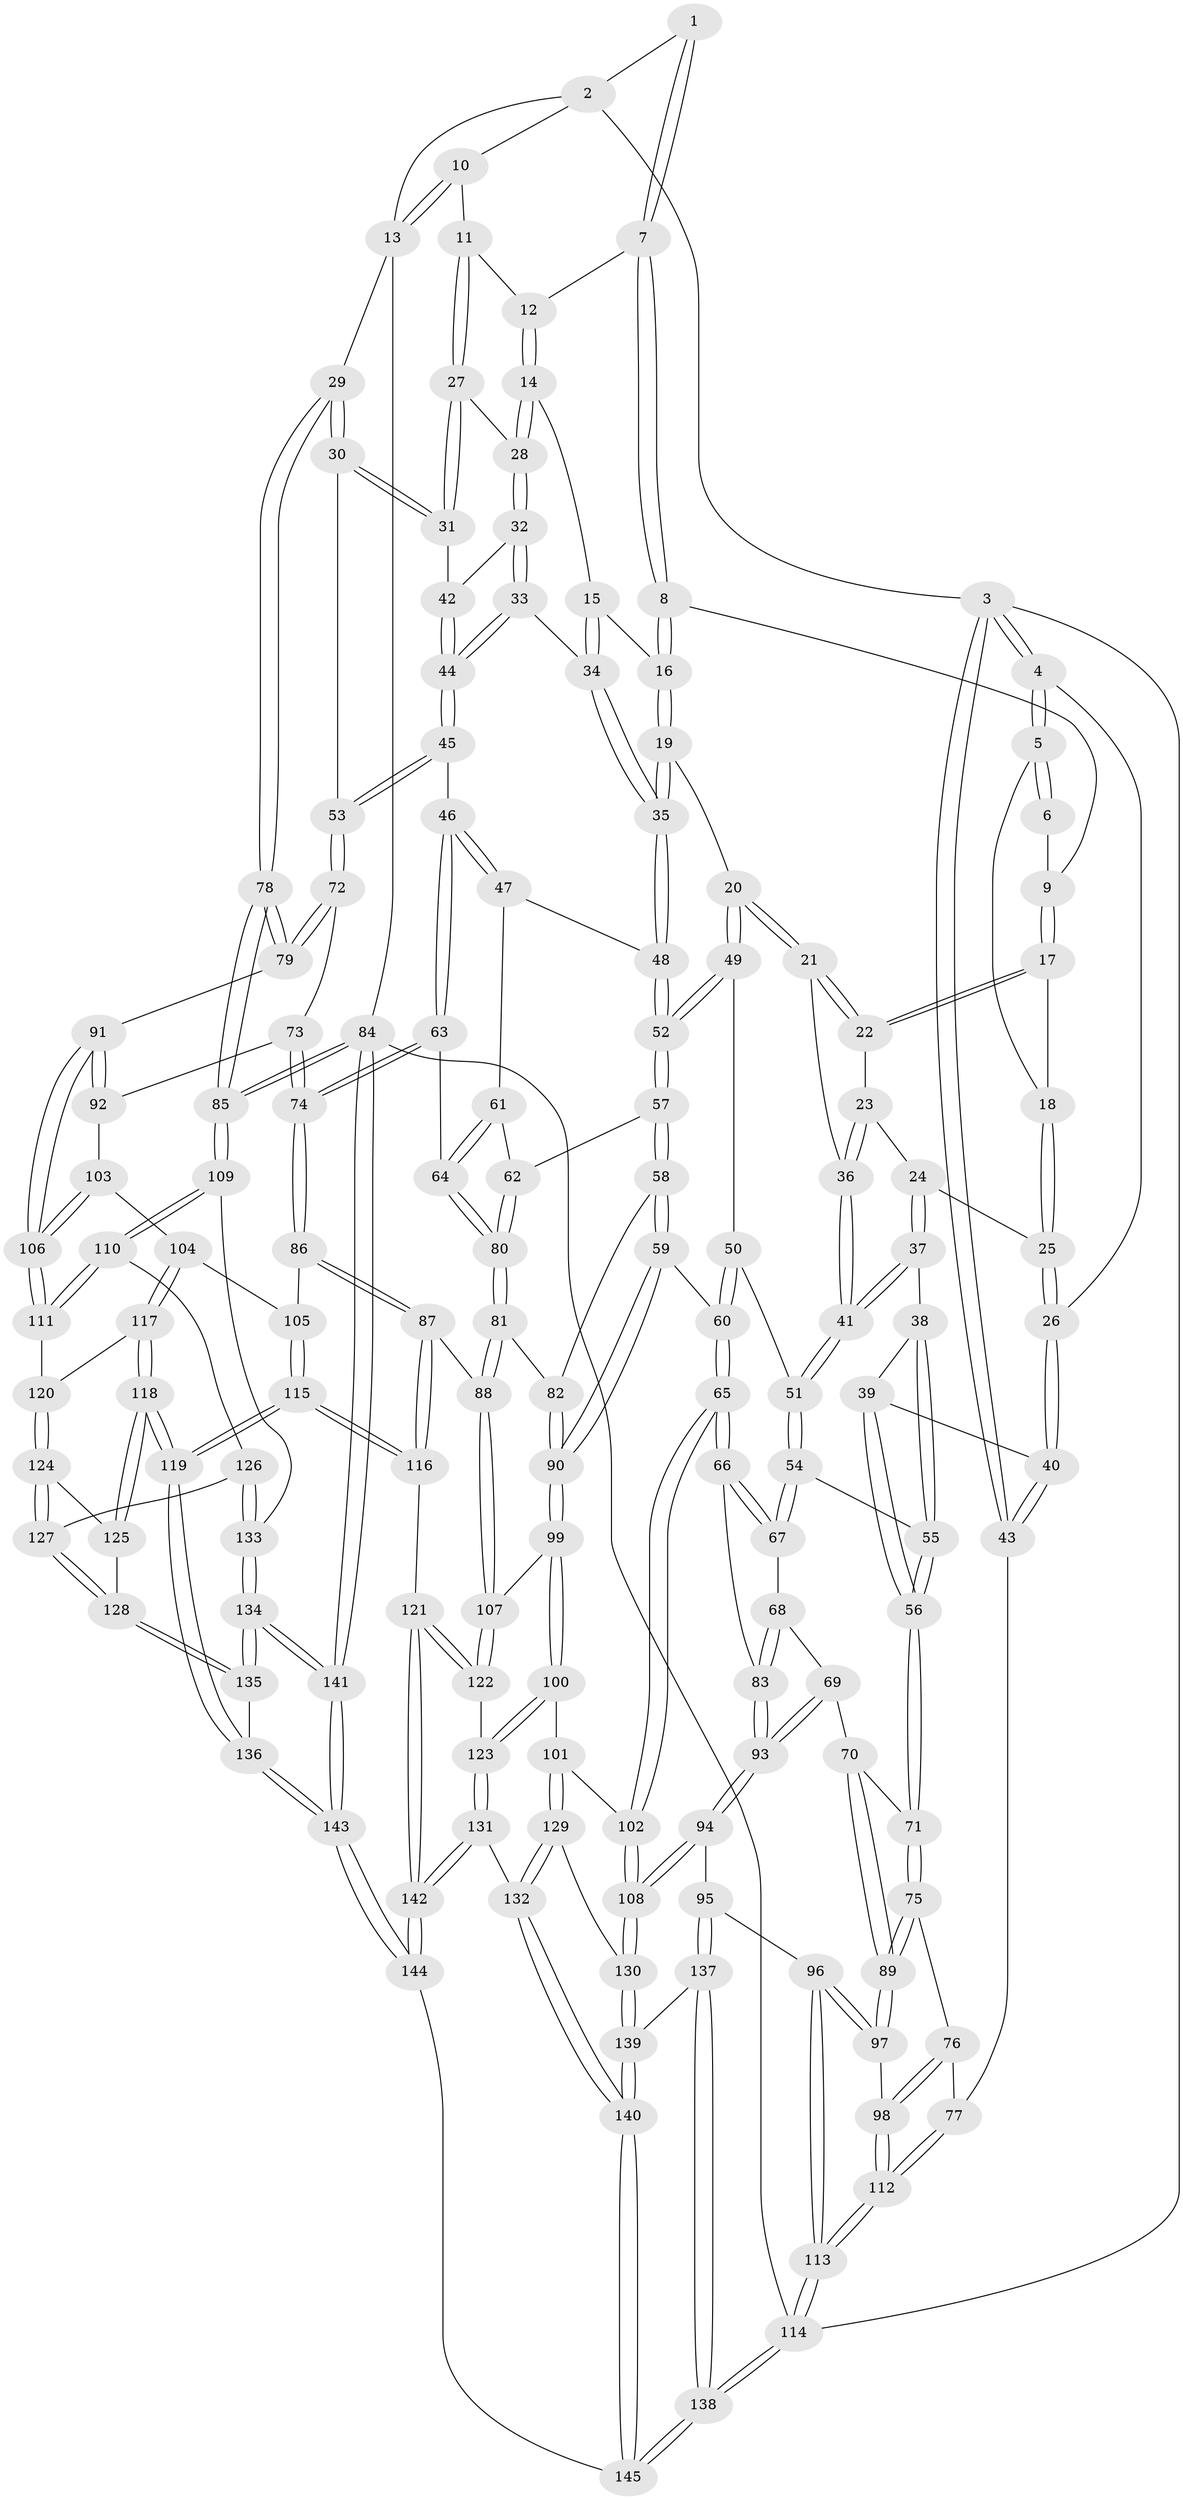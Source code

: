 // coarse degree distribution, {5: 0.22413793103448276, 7: 0.10344827586206896, 3: 0.22413793103448276, 4: 0.3103448275862069, 6: 0.06896551724137931, 2: 0.05172413793103448, 8: 0.017241379310344827}
// Generated by graph-tools (version 1.1) at 2025/21/03/04/25 18:21:42]
// undirected, 145 vertices, 359 edges
graph export_dot {
graph [start="1"]
  node [color=gray90,style=filled];
  1 [pos="+0.6435537298194124+0"];
  2 [pos="+1+0"];
  3 [pos="+0+0"];
  4 [pos="+0+0"];
  5 [pos="+0+0"];
  6 [pos="+0.3504401212214851+0"];
  7 [pos="+0.645097359091387+0"];
  8 [pos="+0.5228288439264727+0.12760789259695393"];
  9 [pos="+0.3752942046610985+0.12932896837395996"];
  10 [pos="+0.9048462763133378+0.07279583716992122"];
  11 [pos="+0.8673936795684215+0.13945979953272414"];
  12 [pos="+0.7569203604938793+0.06615102210308908"];
  13 [pos="+1+0"];
  14 [pos="+0.6579668221255913+0.20470099812539921"];
  15 [pos="+0.6512229231259177+0.20620991353866205"];
  16 [pos="+0.5477159137027574+0.17179685359345756"];
  17 [pos="+0.3715870904788132+0.13214227998075362"];
  18 [pos="+0.12647460540037792+0.048576086060900456"];
  19 [pos="+0.5375518340163632+0.21325349712867503"];
  20 [pos="+0.39523933706957654+0.3346893386771825"];
  21 [pos="+0.38928497776650295+0.33261956640080415"];
  22 [pos="+0.36372903968333153+0.15357154315982405"];
  23 [pos="+0.2145607451439276+0.25059748749974575"];
  24 [pos="+0.20829271092129945+0.25123750158319663"];
  25 [pos="+0.15295549049279725+0.21840292058663385"];
  26 [pos="+0.08255910971301217+0.2716792701807976"];
  27 [pos="+0.8818009541553818+0.17645565286044704"];
  28 [pos="+0.7834416825815013+0.2608656128728521"];
  29 [pos="+1+0.3124282008459599"];
  30 [pos="+1+0.29891518053008964"];
  31 [pos="+1+0.2736168099684955"];
  32 [pos="+0.7687128371659785+0.32388982520361964"];
  33 [pos="+0.7629000394361237+0.335395029508431"];
  34 [pos="+0.6457460808797529+0.3379940688802532"];
  35 [pos="+0.5720511685391854+0.39469583902022337"];
  36 [pos="+0.3608719566021133+0.3436548615315151"];
  37 [pos="+0.20106478638356015+0.40401722724595235"];
  38 [pos="+0.18946590318012274+0.40839256629712245"];
  39 [pos="+0.15093919159877656+0.42022367919295095"];
  40 [pos="+0+0.40016939910126265"];
  41 [pos="+0.28070692043054646+0.4261715608788201"];
  42 [pos="+0.8826238263203404+0.3450943515847711"];
  43 [pos="+0+0.43088876899009404"];
  44 [pos="+0.7944314010362504+0.4822185855380153"];
  45 [pos="+0.7945071709651881+0.4834370186407876"];
  46 [pos="+0.7921100375062895+0.48430779734606616"];
  47 [pos="+0.6953596523884306+0.4800235138830259"];
  48 [pos="+0.5635376661757335+0.4120036832728657"];
  49 [pos="+0.5065874532214966+0.4268898490310134"];
  50 [pos="+0.39437418244213407+0.5011446547105236"];
  51 [pos="+0.300720709813663+0.4853539310561403"];
  52 [pos="+0.5270581244490539+0.4317334649763425"];
  53 [pos="+0.8220101529789962+0.4959927501180531"];
  54 [pos="+0.29808660460369535+0.49272183100751926"];
  55 [pos="+0.21649007441068918+0.5391736402634877"];
  56 [pos="+0.1778557142857693+0.5692498080052424"];
  57 [pos="+0.533748974672735+0.5545738322182723"];
  58 [pos="+0.5281263701895806+0.5624469107277498"];
  59 [pos="+0.4176598617587406+0.6226602534879018"];
  60 [pos="+0.41105467099630316+0.6238925434497854"];
  61 [pos="+0.6763686080040364+0.5122048946006841"];
  62 [pos="+0.5666943130885427+0.568594389444454"];
  63 [pos="+0.7215092166769629+0.608252351374602"];
  64 [pos="+0.6383052105864327+0.6088393879531919"];
  65 [pos="+0.38343144999199114+0.6454035952277196"];
  66 [pos="+0.37417781285810725+0.6422116550807142"];
  67 [pos="+0.3081281364385436+0.5868180585904677"];
  68 [pos="+0.2426336876434052+0.6116465144152614"];
  69 [pos="+0.21343248200392312+0.6199005968799881"];
  70 [pos="+0.19266561747132718+0.6091213615911313"];
  71 [pos="+0.17351361161985523+0.5799975427984755"];
  72 [pos="+0.8795353020178952+0.573958621855202"];
  73 [pos="+0.8238522704509615+0.6321298321045554"];
  74 [pos="+0.7467572040281903+0.6739053173888926"];
  75 [pos="+0.02354989708564555+0.5752419210537453"];
  76 [pos="+0.0030777589123261793+0.5673379753532201"];
  77 [pos="+0+0.46245348405668046"];
  78 [pos="+1+0.6483516783181691"];
  79 [pos="+0.967549625342698+0.6241862793480994"];
  80 [pos="+0.6370124002985904+0.6095123503614486"];
  81 [pos="+0.6292164054699586+0.6721086847541791"];
  82 [pos="+0.5398202693568028+0.646066376471038"];
  83 [pos="+0.3025803190370466+0.6709511656355932"];
  84 [pos="+1+1"];
  85 [pos="+1+0.7630096619659587"];
  86 [pos="+0.7423993465336696+0.6916115611363601"];
  87 [pos="+0.6736388456641326+0.7150899235719165"];
  88 [pos="+0.6327965210165546+0.6904147854047968"];
  89 [pos="+0.12615741707857459+0.7102061083881639"];
  90 [pos="+0.5207220344380757+0.6950443870801126"];
  91 [pos="+0.9230327267622531+0.6734849321971265"];
  92 [pos="+0.8262832771162095+0.6941506660565852"];
  93 [pos="+0.2450674362809091+0.7029525293496343"];
  94 [pos="+0.22993954485919302+0.7841983004717048"];
  95 [pos="+0.21628283930131922+0.7880229902513365"];
  96 [pos="+0.1392853022302485+0.7746302224448147"];
  97 [pos="+0.1297707427394724+0.7581185206598932"];
  98 [pos="+0.043992269162355144+0.729995354001217"];
  99 [pos="+0.5264425277478078+0.7265820645169816"];
  100 [pos="+0.4886400010333091+0.759792103936478"];
  101 [pos="+0.46929931672697783+0.7633114107025374"];
  102 [pos="+0.3868731991748481+0.6871727778967578"];
  103 [pos="+0.8213485945622296+0.7028917469769829"];
  104 [pos="+0.7718208639308571+0.7214889132562927"];
  105 [pos="+0.7621803224724449+0.7139391452460142"];
  106 [pos="+0.8758645284158979+0.7422294256613978"];
  107 [pos="+0.5707290645425132+0.7320392604115273"];
  108 [pos="+0.30328169615686473+0.8077370377086132"];
  109 [pos="+0.990175870192096+0.8303704077771751"];
  110 [pos="+0.8817655142870657+0.7658911713471314"];
  111 [pos="+0.8736542550934515+0.7497184625470256"];
  112 [pos="+0+0.8567470904798102"];
  113 [pos="+0+1"];
  114 [pos="+0+1"];
  115 [pos="+0.6772319695707897+0.8557470461528646"];
  116 [pos="+0.6727479037121994+0.8541655737607554"];
  117 [pos="+0.7837484600581569+0.7459035261778464"];
  118 [pos="+0.729187699655106+0.8359845500202648"];
  119 [pos="+0.6959023429679649+0.8644468012901708"];
  120 [pos="+0.8156921941745829+0.7669925859279013"];
  121 [pos="+0.6346626051267956+0.8595561870410083"];
  122 [pos="+0.6249222097145647+0.8562358905606028"];
  123 [pos="+0.5615885099276171+0.8602719729439614"];
  124 [pos="+0.8154461833862683+0.7873481136578053"];
  125 [pos="+0.796919875347315+0.8114936486924372"];
  126 [pos="+0.8639190854379598+0.8220593322486301"];
  127 [pos="+0.8469280776705136+0.823717595547021"];
  128 [pos="+0.8234405009705664+0.8494896468685869"];
  129 [pos="+0.4232478887185775+0.8366204465404772"];
  130 [pos="+0.32904430292867426+0.8395642615296249"];
  131 [pos="+0.49039906889798185+0.9070239129297425"];
  132 [pos="+0.4791320001619792+0.9051093719578219"];
  133 [pos="+0.9211252983982551+0.8747345814373887"];
  134 [pos="+0.8856839117324959+0.9296459950264567"];
  135 [pos="+0.8051614004366775+0.9046372498093121"];
  136 [pos="+0.7381462400326656+0.9128893047962198"];
  137 [pos="+0.1877837691892455+0.9552388026907842"];
  138 [pos="+0+1"];
  139 [pos="+0.32206577188833524+0.9246610234184204"];
  140 [pos="+0.36871267762103405+1"];
  141 [pos="+1+1"];
  142 [pos="+0.5707440360646434+1"];
  143 [pos="+0.7075058591052321+1"];
  144 [pos="+0.5916507439272132+1"];
  145 [pos="+0.37624257571430275+1"];
  1 -- 2;
  1 -- 7;
  1 -- 7;
  2 -- 3;
  2 -- 10;
  2 -- 13;
  3 -- 4;
  3 -- 4;
  3 -- 43;
  3 -- 43;
  3 -- 114;
  4 -- 5;
  4 -- 5;
  4 -- 26;
  5 -- 6;
  5 -- 6;
  5 -- 18;
  6 -- 9;
  7 -- 8;
  7 -- 8;
  7 -- 12;
  8 -- 9;
  8 -- 16;
  8 -- 16;
  9 -- 17;
  9 -- 17;
  10 -- 11;
  10 -- 13;
  10 -- 13;
  11 -- 12;
  11 -- 27;
  11 -- 27;
  12 -- 14;
  12 -- 14;
  13 -- 29;
  13 -- 84;
  14 -- 15;
  14 -- 28;
  14 -- 28;
  15 -- 16;
  15 -- 34;
  15 -- 34;
  16 -- 19;
  16 -- 19;
  17 -- 18;
  17 -- 22;
  17 -- 22;
  18 -- 25;
  18 -- 25;
  19 -- 20;
  19 -- 35;
  19 -- 35;
  20 -- 21;
  20 -- 21;
  20 -- 49;
  20 -- 49;
  21 -- 22;
  21 -- 22;
  21 -- 36;
  22 -- 23;
  23 -- 24;
  23 -- 36;
  23 -- 36;
  24 -- 25;
  24 -- 37;
  24 -- 37;
  25 -- 26;
  25 -- 26;
  26 -- 40;
  26 -- 40;
  27 -- 28;
  27 -- 31;
  27 -- 31;
  28 -- 32;
  28 -- 32;
  29 -- 30;
  29 -- 30;
  29 -- 78;
  29 -- 78;
  30 -- 31;
  30 -- 31;
  30 -- 53;
  31 -- 42;
  32 -- 33;
  32 -- 33;
  32 -- 42;
  33 -- 34;
  33 -- 44;
  33 -- 44;
  34 -- 35;
  34 -- 35;
  35 -- 48;
  35 -- 48;
  36 -- 41;
  36 -- 41;
  37 -- 38;
  37 -- 41;
  37 -- 41;
  38 -- 39;
  38 -- 55;
  38 -- 55;
  39 -- 40;
  39 -- 56;
  39 -- 56;
  40 -- 43;
  40 -- 43;
  41 -- 51;
  41 -- 51;
  42 -- 44;
  42 -- 44;
  43 -- 77;
  44 -- 45;
  44 -- 45;
  45 -- 46;
  45 -- 53;
  45 -- 53;
  46 -- 47;
  46 -- 47;
  46 -- 63;
  46 -- 63;
  47 -- 48;
  47 -- 61;
  48 -- 52;
  48 -- 52;
  49 -- 50;
  49 -- 52;
  49 -- 52;
  50 -- 51;
  50 -- 60;
  50 -- 60;
  51 -- 54;
  51 -- 54;
  52 -- 57;
  52 -- 57;
  53 -- 72;
  53 -- 72;
  54 -- 55;
  54 -- 67;
  54 -- 67;
  55 -- 56;
  55 -- 56;
  56 -- 71;
  56 -- 71;
  57 -- 58;
  57 -- 58;
  57 -- 62;
  58 -- 59;
  58 -- 59;
  58 -- 82;
  59 -- 60;
  59 -- 90;
  59 -- 90;
  60 -- 65;
  60 -- 65;
  61 -- 62;
  61 -- 64;
  61 -- 64;
  62 -- 80;
  62 -- 80;
  63 -- 64;
  63 -- 74;
  63 -- 74;
  64 -- 80;
  64 -- 80;
  65 -- 66;
  65 -- 66;
  65 -- 102;
  65 -- 102;
  66 -- 67;
  66 -- 67;
  66 -- 83;
  67 -- 68;
  68 -- 69;
  68 -- 83;
  68 -- 83;
  69 -- 70;
  69 -- 93;
  69 -- 93;
  70 -- 71;
  70 -- 89;
  70 -- 89;
  71 -- 75;
  71 -- 75;
  72 -- 73;
  72 -- 79;
  72 -- 79;
  73 -- 74;
  73 -- 74;
  73 -- 92;
  74 -- 86;
  74 -- 86;
  75 -- 76;
  75 -- 89;
  75 -- 89;
  76 -- 77;
  76 -- 98;
  76 -- 98;
  77 -- 112;
  77 -- 112;
  78 -- 79;
  78 -- 79;
  78 -- 85;
  78 -- 85;
  79 -- 91;
  80 -- 81;
  80 -- 81;
  81 -- 82;
  81 -- 88;
  81 -- 88;
  82 -- 90;
  82 -- 90;
  83 -- 93;
  83 -- 93;
  84 -- 85;
  84 -- 85;
  84 -- 141;
  84 -- 141;
  84 -- 114;
  85 -- 109;
  85 -- 109;
  86 -- 87;
  86 -- 87;
  86 -- 105;
  87 -- 88;
  87 -- 116;
  87 -- 116;
  88 -- 107;
  88 -- 107;
  89 -- 97;
  89 -- 97;
  90 -- 99;
  90 -- 99;
  91 -- 92;
  91 -- 92;
  91 -- 106;
  91 -- 106;
  92 -- 103;
  93 -- 94;
  93 -- 94;
  94 -- 95;
  94 -- 108;
  94 -- 108;
  95 -- 96;
  95 -- 137;
  95 -- 137;
  96 -- 97;
  96 -- 97;
  96 -- 113;
  96 -- 113;
  97 -- 98;
  98 -- 112;
  98 -- 112;
  99 -- 100;
  99 -- 100;
  99 -- 107;
  100 -- 101;
  100 -- 123;
  100 -- 123;
  101 -- 102;
  101 -- 129;
  101 -- 129;
  102 -- 108;
  102 -- 108;
  103 -- 104;
  103 -- 106;
  103 -- 106;
  104 -- 105;
  104 -- 117;
  104 -- 117;
  105 -- 115;
  105 -- 115;
  106 -- 111;
  106 -- 111;
  107 -- 122;
  107 -- 122;
  108 -- 130;
  108 -- 130;
  109 -- 110;
  109 -- 110;
  109 -- 133;
  110 -- 111;
  110 -- 111;
  110 -- 126;
  111 -- 120;
  112 -- 113;
  112 -- 113;
  113 -- 114;
  113 -- 114;
  114 -- 138;
  114 -- 138;
  115 -- 116;
  115 -- 116;
  115 -- 119;
  115 -- 119;
  116 -- 121;
  117 -- 118;
  117 -- 118;
  117 -- 120;
  118 -- 119;
  118 -- 119;
  118 -- 125;
  118 -- 125;
  119 -- 136;
  119 -- 136;
  120 -- 124;
  120 -- 124;
  121 -- 122;
  121 -- 122;
  121 -- 142;
  121 -- 142;
  122 -- 123;
  123 -- 131;
  123 -- 131;
  124 -- 125;
  124 -- 127;
  124 -- 127;
  125 -- 128;
  126 -- 127;
  126 -- 133;
  126 -- 133;
  127 -- 128;
  127 -- 128;
  128 -- 135;
  128 -- 135;
  129 -- 130;
  129 -- 132;
  129 -- 132;
  130 -- 139;
  130 -- 139;
  131 -- 132;
  131 -- 142;
  131 -- 142;
  132 -- 140;
  132 -- 140;
  133 -- 134;
  133 -- 134;
  134 -- 135;
  134 -- 135;
  134 -- 141;
  134 -- 141;
  135 -- 136;
  136 -- 143;
  136 -- 143;
  137 -- 138;
  137 -- 138;
  137 -- 139;
  138 -- 145;
  138 -- 145;
  139 -- 140;
  139 -- 140;
  140 -- 145;
  140 -- 145;
  141 -- 143;
  141 -- 143;
  142 -- 144;
  142 -- 144;
  143 -- 144;
  143 -- 144;
  144 -- 145;
}
